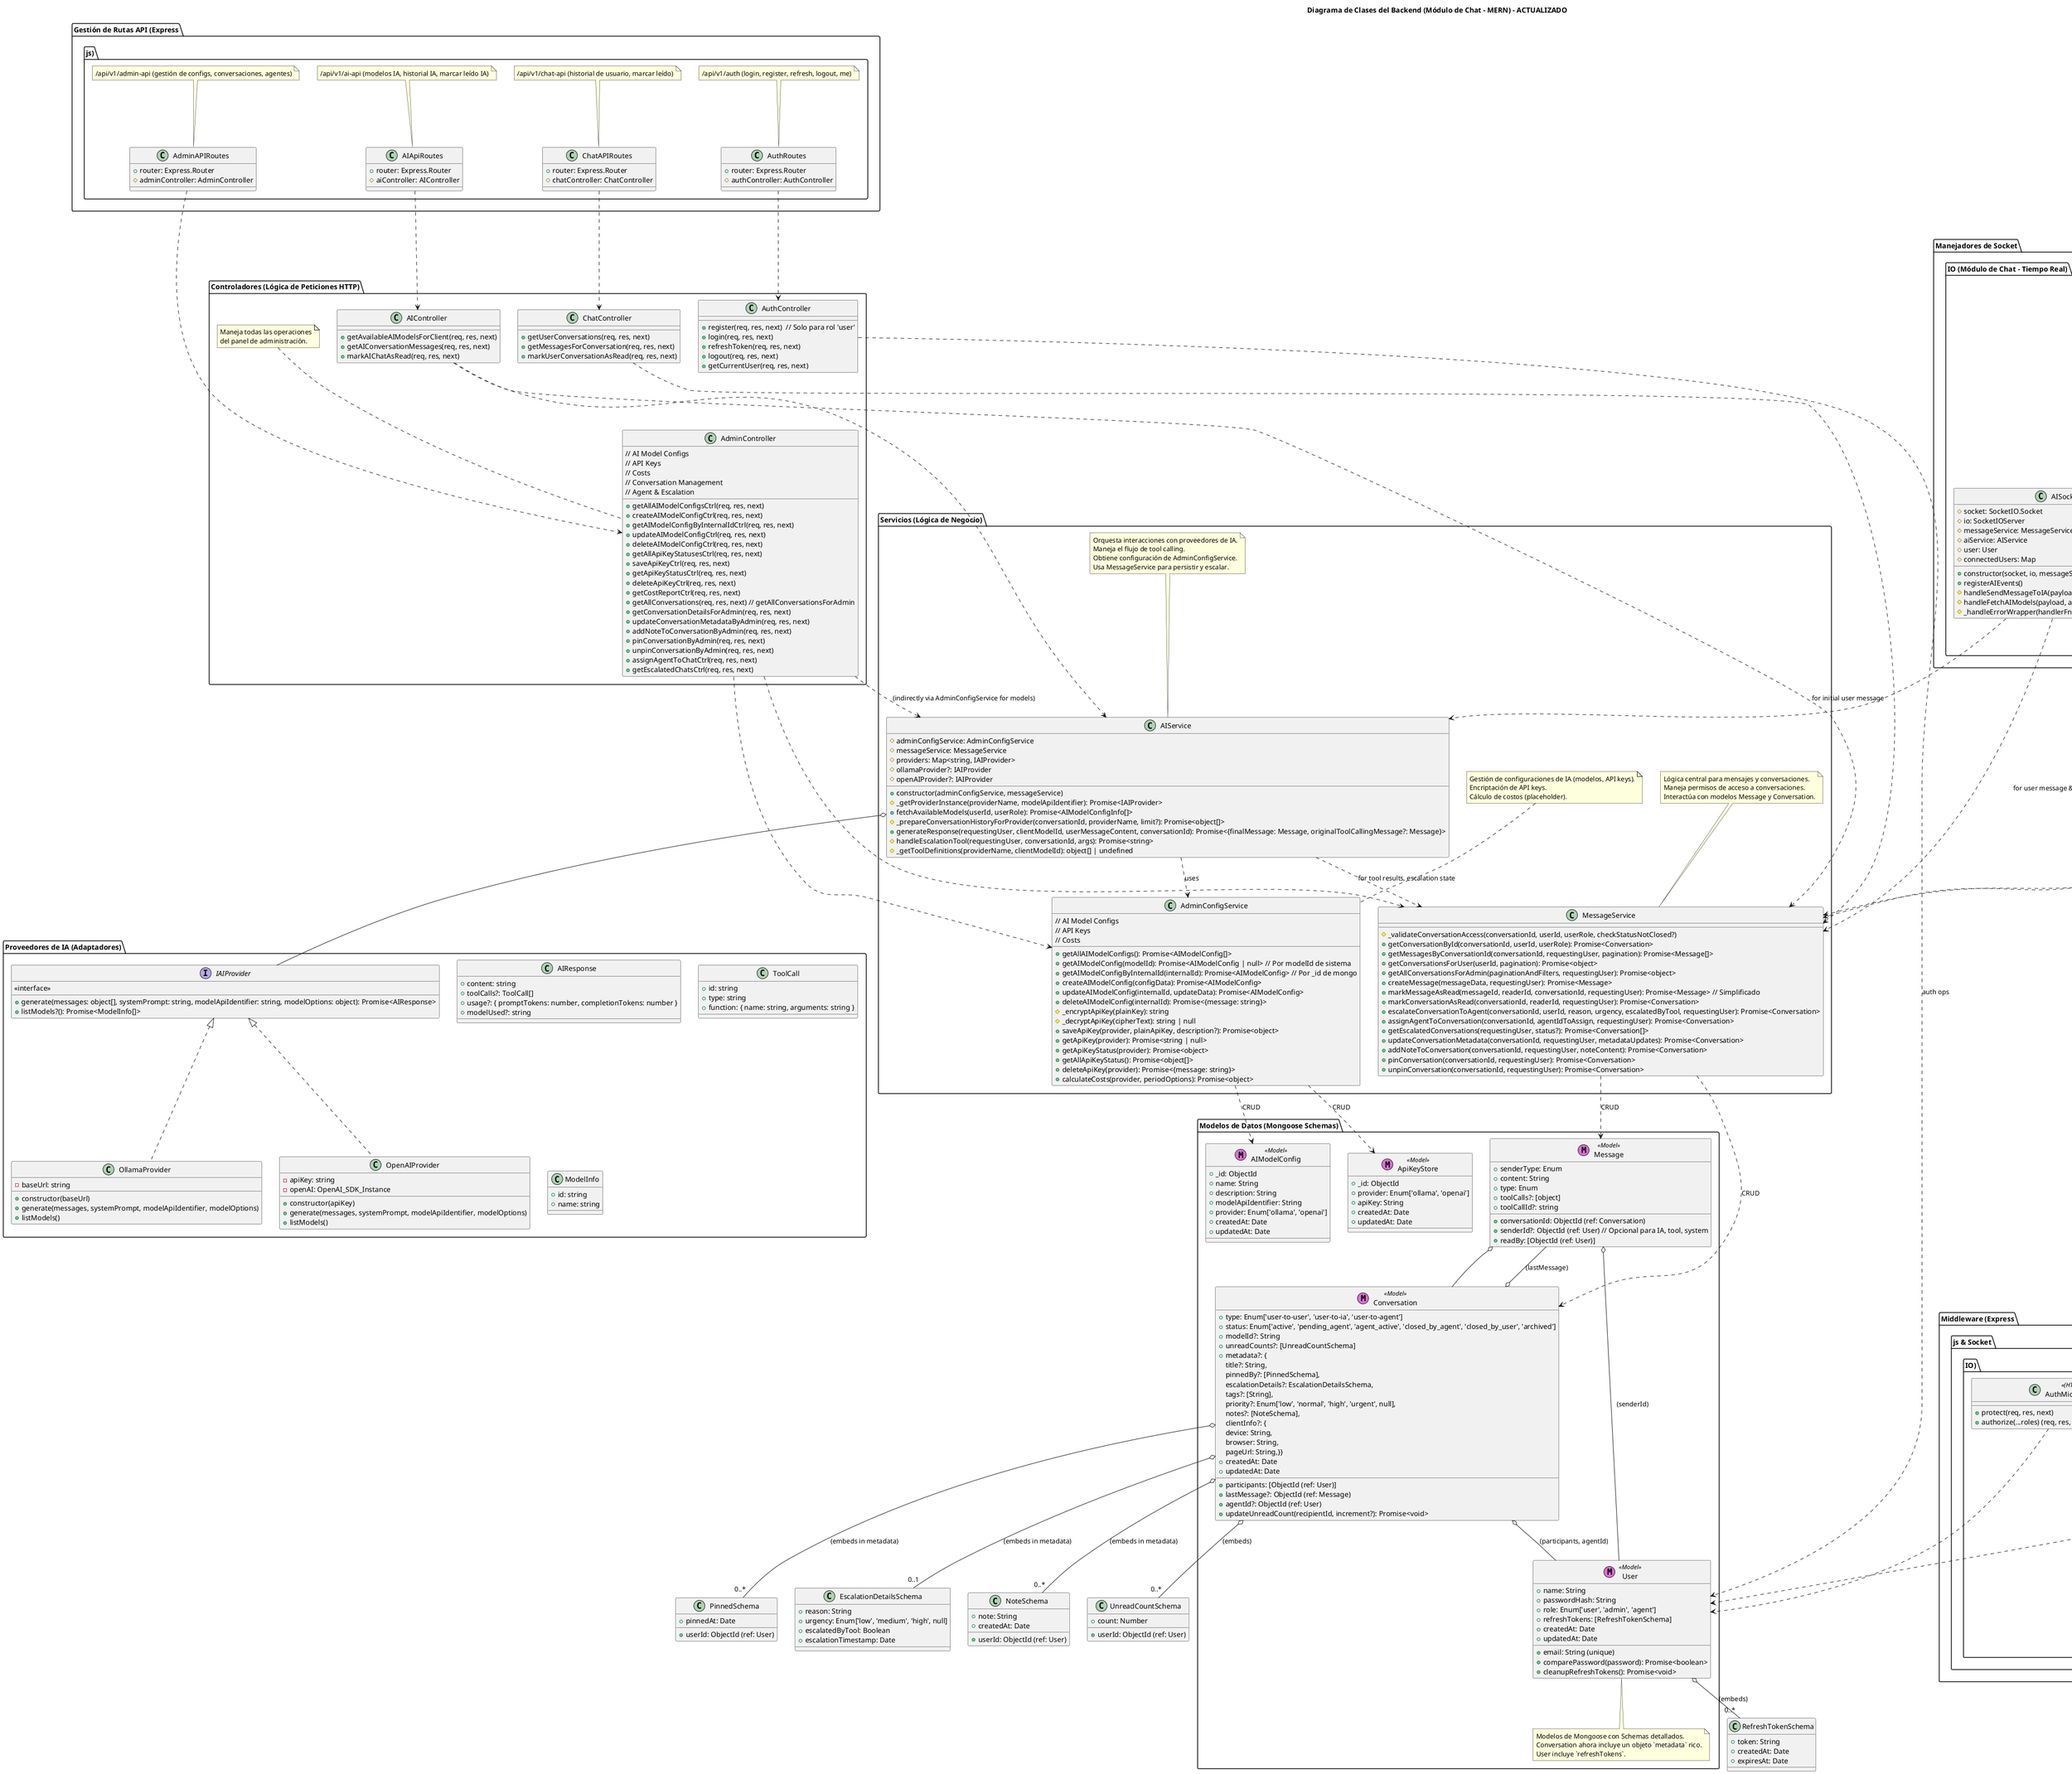 @startuml Diagrama_Clases_Backend_Chat_MERN_Actualizado

title Diagrama de Clases del Backend (Módulo de Chat - MERN) - ACTUALIZADO

' MARK: Core
package "Core del Servidor" {
    class Server {
        + httpServer: http.Server
        + io: SocketIOServer  <<Socket.IO>>
        + app: ExpressApp     <<Express.js>>
        + start()
        + setupMiddleware()  // Incluye Morgan, CORS, CookieParser
        + setupRoutes()
        + setupSocketIO()    // Inicializa SocketManager
    }
    note right of Server
        Orquesta Express (APIs HTTP) y Socket.IO (tiempo real).
        Gestiona middleware global y arranque.
    end note
}

' MARK: Rutas API
package "Gestión de Rutas API (Express.js)" {
    class AuthRoutes {
        + router: Express.Router
        # authController: AuthController
    }
    note top of AuthRoutes : /api/v1/auth (login, register, refresh, logout, me)

    class ChatAPIRoutes { 
        + router: Express.Router
        # chatController: ChatController
    }
    note top of ChatAPIRoutes : /api/v1/chat-api (historial de usuario, marcar leído)

    class AIApiRoutes { 
        + router: Express.Router
        # aiController: AIController
    }
    note top of AIApiRoutes : /api/v1/ai-api (modelos IA, historial IA, marcar leído IA)

    class AdminAPIRoutes {
        + router: Express.Router
        # adminController: AdminController
    }
    note top of AdminAPIRoutes : /api/v1/admin-api (gestión de configs, conversaciones, agentes)
}

' MARK: Controladores
package "Controladores (Lógica de Peticiones HTTP)" {
    class AuthController {
        + register(req, res, next)  // Solo para rol 'user'
        + login(req, res, next)
        + refreshToken(req, res, next)
        + logout(req, res, next)
        + getCurrentUser(req, res, next)
    }

    class ChatController {
        + getUserConversations(req, res, next)
        + getMessagesForConversation(req, res, next)
        + markUserConversationAsRead(req, res, next)
    }

    class AIController {
        + getAvailableAIModelsForClient(req, res, next)
        + getAIConversationMessages(req, res, next)
        + markAIChatAsRead(req, res, next)
    }

    class AdminController {
        // AI Model Configs
        + getAllAIModelConfigsCtrl(req, res, next)
        + createAIModelConfigCtrl(req, res, next)
        + getAIModelConfigByInternalIdCtrl(req, res, next)
        + updateAIModelConfigCtrl(req, res, next)
        + deleteAIModelConfigCtrl(req, res, next)
        // API Keys
        + getAllApiKeyStatusesCtrl(req, res, next)
        + saveApiKeyCtrl(req, res, next)
        + getApiKeyStatusCtrl(req, res, next)
        + deleteApiKeyCtrl(req, res, next)
        // Costs
        + getCostReportCtrl(req, res, next)
        // Conversation Management
        + getAllConversations(req, res, next) // getAllConversationsForAdmin
        + getConversationDetailsForAdmin(req, res, next)
        + updateConversationMetadataByAdmin(req, res, next)
        + addNoteToConversationByAdmin(req, res, next)
        + pinConversationByAdmin(req, res, next)
        + unpinConversationByAdmin(req, res, next)
        // Agent & Escalation
        + assignAgentToChatCtrl(req, res, next)
        + getEscalatedChatsCtrl(req, res, next)
    }
    note top of AdminController
        Maneja todas las operaciones
        del panel de administración.
    end note
}

' MARK: Manejadores de Socket.IO
package "Manejadores de Socket.IO (Módulo de Chat - Tiempo Real)" {
    class SocketManager <<(Orchestrator)>> {
        + io: SocketIOServer
        # messageService: MessageService
        # aiService: AIService
        # adminConfigService: AdminConfigService
        # connectedUsers: Map<userId, Set<socketId>>
        + constructor(io) // Servicios se instancian internamente o se inyectan
        + initializeSocketIO() // Registra middleware de auth y 'connection'
        # _onConnection(socket) // Lógica al conectar un nuevo socket
    }
    note right of SocketManager
        Orquestador de conexiones Socket.IO.
        Autentica sockets.
        Instancia Handlers por conexión.
        Gestiona `connectedUsers` y salas.
    end note

    class UserSocketHandler {
        # socket: SocketIO.Socket
        # io: SocketIOServer
        # messageService: MessageService
        # user: User // Usuario autenticado del socket
        # connectedUsers: Map
        + constructor(socket, io, messageService, connectedUsers)
        + registerUserEvents()
        # handleSendMessageToUser(payload, ack)
        # handleMarkMessageAsRead(payload, ack) // Marca un mensaje específico como leído por el usuario
        # handleTyping(payload)
        # handleFetchInitialConversations(payload, ack)
        # _handleErrorWrapper(handlerFn)
    }

    class AISocketHandler {
        # socket: SocketIO.Socket
        # io: SocketIOServer
        # messageService: MessageService
        # aiService: AIService
        # user: User
        # connectedUsers: Map
        + constructor(socket, io, messageService, aiService, connectedUsers)
        + registerAIEvents()
        # handleSendMessageToIA(payload, ack)
        # handleFetchAIModels(payload, ack)
        # _handleErrorWrapper(handlerFn)
    }

    class AgentSocketHandler {
        # socket: SocketIO.Socket
        # io: SocketIOServer
        # messageService: MessageService
        # user: User // Agente/Admin autenticado
        # connectedUsers: Map
        # AGENT_ROOM: string
        # ADMIN_ROOM: string
        + constructor(socket, io, messageService, connectedUsers, agentRoom, adminRoom)
        + registerAgentEvents()
        # handleAgentSendMessageToUser(payload, ack)
        # handleAgentPickChat(payload, ack)
        # handleAgentUpdateConversationMetadata(payload, ack)
        # handleAgentAddNote(payload, ack)
        # handleAgentPinConversation(payload, ack)
        # handleAgentUnpinConversation(payload, ack)
        # handleAgentCloseConversation(payload, ack)
        # _handleErrorWrapper(handlerFn)
    }
}

' MARK: Servicios
package "Servicios (Lógica de Negocio)" {
    class MessageService {
        # _validateConversationAccess(conversationId, userId, userRole, checkStatusNotClosed?)
        + getConversationById(conversationId, userId, userRole): Promise<Conversation>
        + getMessagesByConversationId(conversationId, requestingUser, pagination): Promise<Message[]>
        + getConversationsForUser(userId, pagination): Promise<object>
        + getAllConversationsForAdmin(paginationAndFilters, requestingUser): Promise<object>
        + createMessage(messageData, requestingUser): Promise<Message>
        + markMessageAsRead(messageId, readerId, conversationId, requestingUser): Promise<Message> // Simplificado
        + markConversationAsRead(conversationId, readerId, requestingUser): Promise<Conversation>
        + escalateConversationToAgent(conversationId, userId, reason, urgency, escalatedByTool, requestingUser): Promise<Conversation>
        + assignAgentToConversation(conversationId, agentIdToAssign, requestingUser): Promise<Conversation>
        + getEscalatedConversations(requestingUser, status?): Promise<Conversation[]>
        + updateConversationMetadata(conversationId, requestingUser, metadataUpdates): Promise<Conversation>
        + addNoteToConversation(conversationId, requestingUser, noteContent): Promise<Conversation>
        + pinConversation(conversationId, requestingUser): Promise<Conversation>
        + unpinConversation(conversationId, requestingUser): Promise<Conversation>
    }
    note top of MessageService
        Lógica central para mensajes y conversaciones.
        Maneja permisos de acceso a conversaciones.
        Interactúa con modelos Message y Conversation.
    end note

    class AIService {
        # adminConfigService: AdminConfigService
        # messageService: MessageService
        # providers: Map<string, IAIProvider>
        # ollamaProvider?: IAIProvider
        # openAIProvider?: IAIProvider
        + constructor(adminConfigService, messageService)
        # _getProviderInstance(providerName, modelApiIdentifier): Promise<IAIProvider>
        + fetchAvailableModels(userId, userRole): Promise<AIModelConfigInfo[]>
        # _prepareConversationHistoryForProvider(conversationId, providerName, limit?): Promise<object[]>
        + generateResponse(requestingUser, clientModelId, userMessageContent, conversationId): Promise<{finalMessage: Message, originalToolCallingMessage?: Message}>
        # handleEscalationTool(requestingUser, conversationId, args): Promise<string>
        # _getToolDefinitions(providerName, clientModelId): object[] | undefined
    }
    note top of AIService
        Orquesta interacciones con proveedores de IA.
        Maneja el flujo de tool calling.
        Obtiene configuración de AdminConfigService.
        Usa MessageService para persistir y escalar.
    end note

    class AdminConfigService {
        // AI Model Configs
        + getAllAIModelConfigs(): Promise<AIModelConfig[]>
        + getAIModelConfig(modelId): Promise<AIModelConfig | null> // Por modelId de sistema
        + getAIModelConfigByInternalId(internalId): Promise<AIModelConfig> // Por _id de mongo
        + createAIModelConfig(configData): Promise<AIModelConfig>
        + updateAIModelConfig(internalId, updateData): Promise<AIModelConfig>
        + deleteAIModelConfig(internalId): Promise<{message: string}>
        // API Keys
        # _encryptApiKey(plainKey): string
        # _decryptApiKey(cipherText): string | null
        + saveApiKey(provider, plainApiKey, description?): Promise<object>
        + getApiKey(provider): Promise<string | null>
        + getApiKeyStatus(provider): Promise<object>
        + getAllApiKeyStatus(): Promise<object[]>
        + deleteApiKey(provider): Promise<{message: string}>
        // Costs
        + calculateCosts(provider, periodOptions): Promise<object>
    }
    note top of AdminConfigService
        Gestión de configuraciones de IA (modelos, API keys).
        Encriptación de API keys.
        Cálculo de costos (placeholder).
    end note
}

' MARK: Proveedores de IA
package "Proveedores de IA (Adaptadores)" {
    interface IAIProvider {
        <<interface>>
        + generate(messages: object[], systemPrompt: string, modelApiIdentifier: string, modelOptions: object): Promise<AIResponse>
        + listModels?(): Promise<ModelInfo[]>
    }
    class OllamaProvider implements IAIProvider {
        - baseUrl: string
        + constructor(baseUrl)
        + generate(messages, systemPrompt, modelApiIdentifier, modelOptions)
        + listModels()
    }
    class OpenAIProvider implements IAIProvider {
        - apiKey: string
        - openAI: OpenAI_SDK_Instance
        + constructor(apiKey)
        + generate(messages, systemPrompt, modelApiIdentifier, modelOptions)
        + listModels()
    }
    class AIResponse {
        + content: string
        + toolCalls?: ToolCall[]
        + usage?: { promptTokens: number, completionTokens: number }
        + modelUsed?: string
    }
    class ToolCall {
        + id: string
        + type: string
        + function: { name: string, arguments: string }
    }
    class ModelInfo {
        + id: string
        + name: string
    }
}

class RefreshTokenSchema {
    + token: String
    + createdAt: Date
    + expiresAt: Date
}

class NoteSchema {
    + userId: ObjectId (ref: User)
    + note: String
    + createdAt: Date
}

class UnreadCountSchema {
    + userId: ObjectId (ref: User)
    + count: Number
}

class PinnedSchema {
    + userId: ObjectId (ref: User)
    + pinnedAt: Date
}

class EscalationDetailsSchema {
    + reason: String
    + urgency: Enum['low', 'medium', 'high', null]
    + escalatedByTool: Boolean
    + escalationTimestamp: Date
}

' MARK: Modelos de Datos
package "Modelos de Datos (Mongoose Schemas)" {
    class User <<(M,orchid) Model>> {
        + name: String
        + email: String (unique)
        + passwordHash: String
        + role: Enum['user', 'admin', 'agent']
        + refreshTokens: [RefreshTokenSchema]
        + createdAt: Date
        + updatedAt: Date
        + comparePassword(password): Promise<boolean>
        + cleanupRefreshTokens(): Promise<void>
    }

    class Message <<(M,orchid) Model>> {

        + conversationId: ObjectId (ref: Conversation)
        + senderId?: ObjectId (ref: User) // Opcional para IA, tool, system
        + senderType: Enum
        + content: String
        + type: Enum
        + readBy: [ObjectId (ref: User)]
        + toolCalls?: [object]
        + toolCallId?: string

    }
    class Conversation <<(M,orchid) Model>> {
        + participants: [ObjectId (ref: User)]
        + type: Enum['user-to-user', 'user-to-ia', 'user-to-agent']
        + lastMessage?: ObjectId (ref: Message)
        + status: Enum['active', 'pending_agent', 'agent_active', 'closed_by_agent', 'closed_by_user', 'archived']
        + agentId?: ObjectId (ref: User)
        + modelId?: String
        + unreadCounts?: [UnreadCountSchema]
        + metadata?: {
            title?: String,
            pinnedBy?: [PinnedSchema],
            escalationDetails?: EscalationDetailsSchema,
            tags?: [String],
            priority?: Enum['low', 'normal', 'high', 'urgent', null],
            notes?: [NoteSchema],
            clientInfo?: {
                device: String,
                browser: String,
                pageUrl: String,}}
        + createdAt: Date
        + updatedAt: Date
        + updateUnreadCount(recipientId, increment?): Promise<void>
    }
    class AIModelConfig <<(M,orchid) Model>> {
        + _id: ObjectId
        + name: String
        + description: String
        + modelApiIdentifier: String
        + provider: Enum['ollama', 'openai']
        + createdAt: Date
        + updatedAt: Date
    }
    class ApiKeyStore <<(M,orchid) Model>> {
        + _id: ObjectId
        + provider: Enum['ollama', 'openai']
        + apiKey: String
        + createdAt: Date
        + updatedAt: Date
    }

    note bottom of User
        Modelos de Mongoose con Schemas detallados.
        Conversation ahora incluye un objeto `metadata` rico.
        User incluye `refreshTokens`.
    end note
}

' MARK: Middleware
package "Middleware (Express.js & Socket.IO)" {
    class AuthMiddleware <<(HTTP)>> {
        + protect(req, res, next)               // Valida Access Token
        + authorize(...roles) (req, res, next)  // Valida Roles
    }
    class SocketAuthMiddleware <<(Socket.IO)>> {
        + authenticateSocket(socket, next)      // Valida token en handshake de socket
    }
    class ErrorHandlerMiddleware <<(HTTP)>> {
        + errorHandlerMiddleware(err, req, res, next) // Manejador global de errores API
        + notFoundMiddleware(req, res, next)          // Para rutas 404
    }
    class ApiError <<(HTTP)>> {
        + statusCode: number
        + errors?: object[]
        + constructor(statusCode, message, errors?)
    }
}

' --- Relaciones Principales (Simplificadas para claridad) ---
Server o-- SocketManager
SocketManager ..> UserSocketHandler : creates
SocketManager ..> AISocketHandler : creates
SocketManager ..> AgentSocketHandler : creates

AuthRoutes ..> AuthController
ChatAPIRoutes ..> ChatController
AIApiRoutes ..> AIController
AdminAPIRoutes ..> AdminController

AuthController ..> User : auth ops
ChatController ..> MessageService
AIController ..> AIService
AIController ..> MessageService : for initial user message
AdminController ..> MessageService
AdminController ..> AdminConfigService
AdminController ..> AIService : (indirectly via AdminConfigService for models)

UserSocketHandler ..> MessageService
AISocketHandler ..> AIService
AISocketHandler ..> MessageService : for user message & IA response persistence
AgentSocketHandler ..> MessageService

MessageService ..> Message : CRUD
MessageService ..> Conversation : CRUD
AIService o-- IAIProvider
AIService ..> AdminConfigService : uses
AIService ..> MessageService : for tool results, escalation state
AdminConfigService ..> AIModelConfig : CRUD
AdminConfigService ..> ApiKeyStore : CRUD

AuthMiddleware ..> User
SocketAuthMiddleware ..> User
ErrorHandlerMiddleware ..> ApiError : handles

' Modelo -> Modelo (Referencias)
Message o-- Conversation
Message o-- User : (senderId)
Conversation o-- User : (participants, agentId)
Conversation o-- Message : (lastMessage)
User o-- "0..*" RefreshTokenSchema : (embeds)
Conversation o-- "0..*" UnreadCountSchema : (embeds)
Conversation o-- "0..1" EscalationDetailsSchema : (embeds in metadata)
Conversation o-- "0..*" PinnedSchema : (embeds in metadata)
Conversation o-- "0..*" NoteSchema : (embeds in metadata)
' ... otras relaciones de embedding en metadata

@enduml